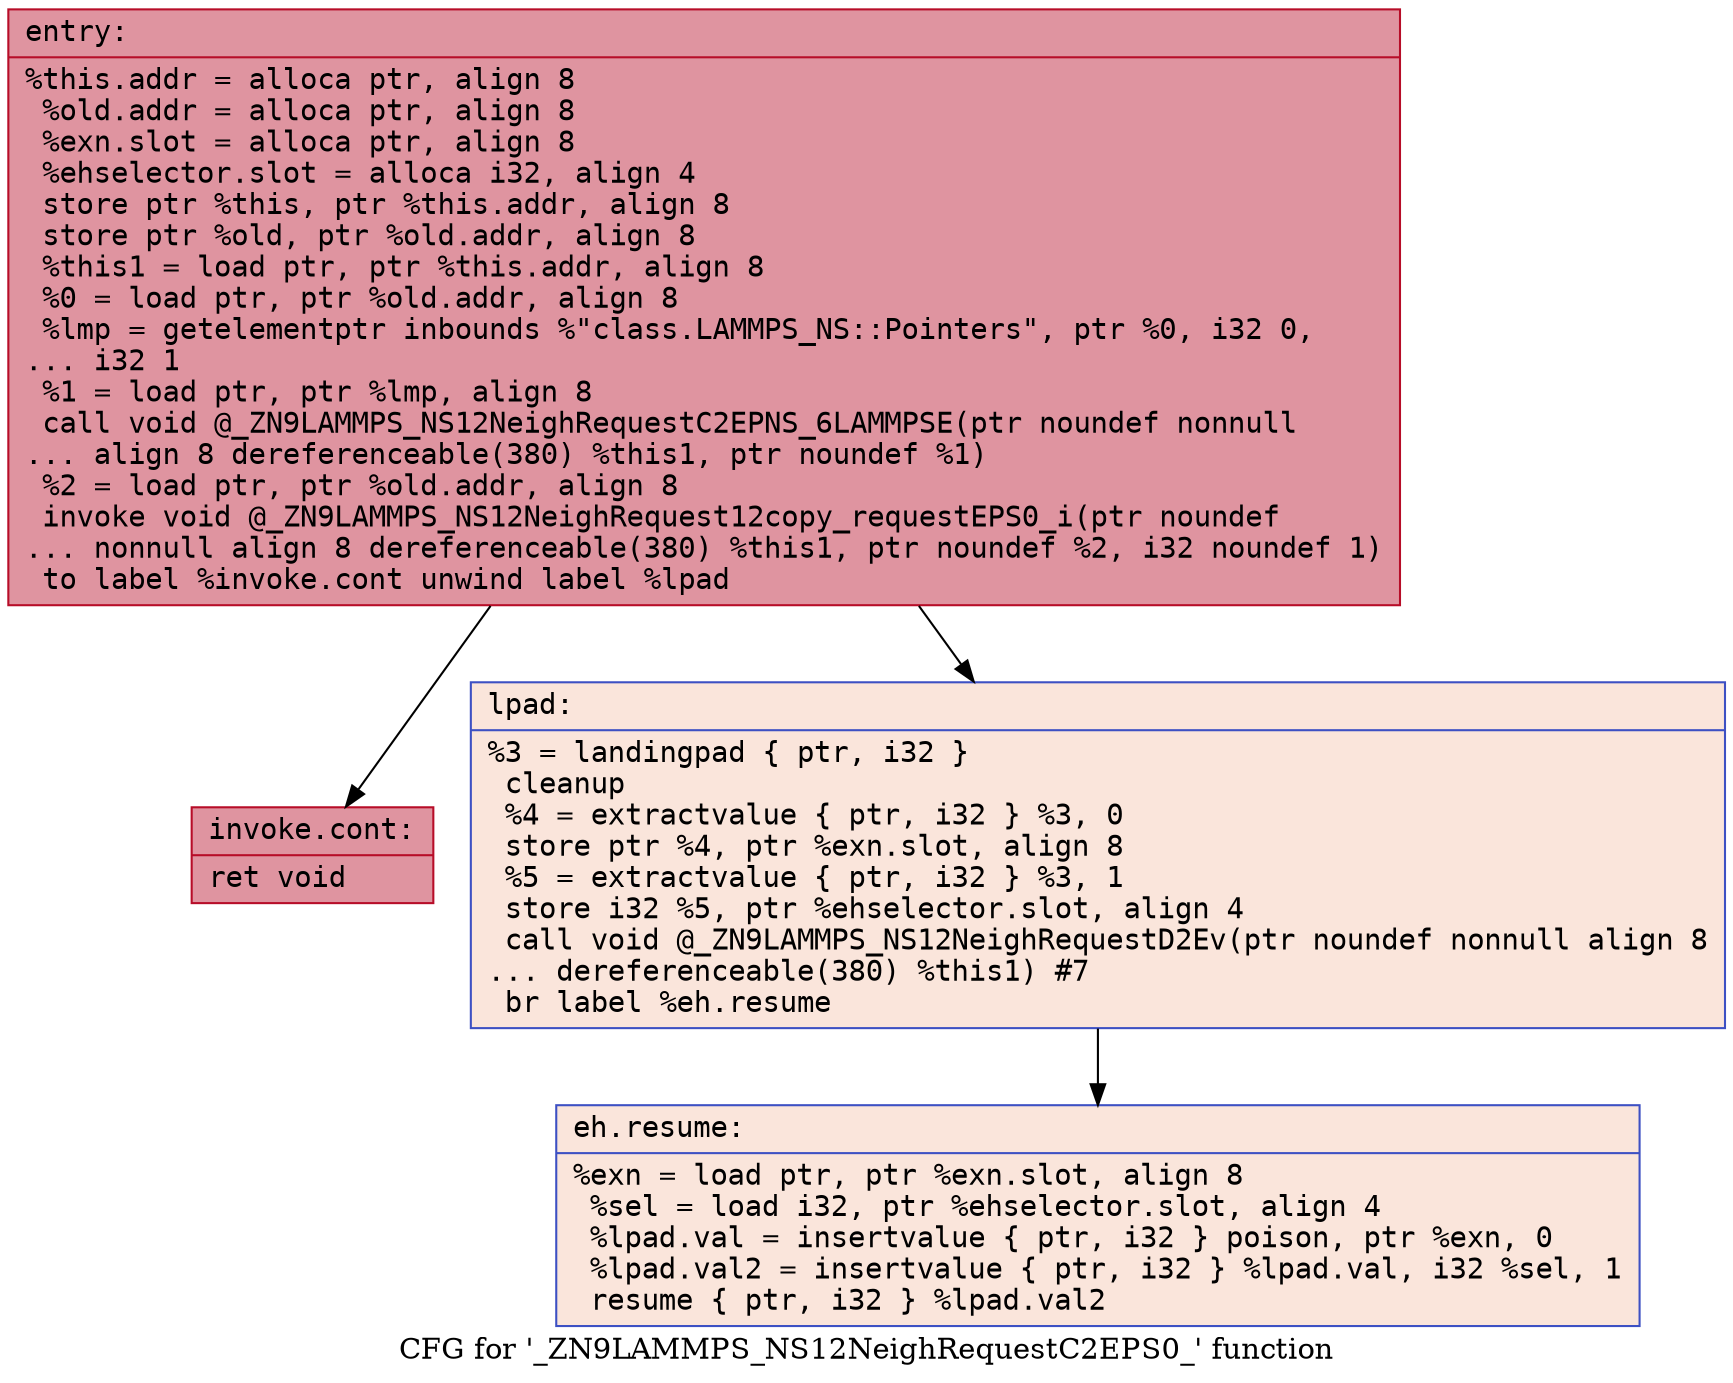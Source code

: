 digraph "CFG for '_ZN9LAMMPS_NS12NeighRequestC2EPS0_' function" {
	label="CFG for '_ZN9LAMMPS_NS12NeighRequestC2EPS0_' function";

	Node0x561f337bff30 [shape=record,color="#b70d28ff", style=filled, fillcolor="#b70d2870" fontname="Courier",label="{entry:\l|  %this.addr = alloca ptr, align 8\l  %old.addr = alloca ptr, align 8\l  %exn.slot = alloca ptr, align 8\l  %ehselector.slot = alloca i32, align 4\l  store ptr %this, ptr %this.addr, align 8\l  store ptr %old, ptr %old.addr, align 8\l  %this1 = load ptr, ptr %this.addr, align 8\l  %0 = load ptr, ptr %old.addr, align 8\l  %lmp = getelementptr inbounds %\"class.LAMMPS_NS::Pointers\", ptr %0, i32 0,\l... i32 1\l  %1 = load ptr, ptr %lmp, align 8\l  call void @_ZN9LAMMPS_NS12NeighRequestC2EPNS_6LAMMPSE(ptr noundef nonnull\l... align 8 dereferenceable(380) %this1, ptr noundef %1)\l  %2 = load ptr, ptr %old.addr, align 8\l  invoke void @_ZN9LAMMPS_NS12NeighRequest12copy_requestEPS0_i(ptr noundef\l... nonnull align 8 dereferenceable(380) %this1, ptr noundef %2, i32 noundef 1)\l          to label %invoke.cont unwind label %lpad\l}"];
	Node0x561f337bff30 -> Node0x561f337c06e0[tooltip="entry -> invoke.cont\nProbability 100.00%" ];
	Node0x561f337bff30 -> Node0x561f337c0760[tooltip="entry -> lpad\nProbability 0.00%" ];
	Node0x561f337c06e0 [shape=record,color="#b70d28ff", style=filled, fillcolor="#b70d2870" fontname="Courier",label="{invoke.cont:\l|  ret void\l}"];
	Node0x561f337c0760 [shape=record,color="#3d50c3ff", style=filled, fillcolor="#f4c5ad70" fontname="Courier",label="{lpad:\l|  %3 = landingpad \{ ptr, i32 \}\l          cleanup\l  %4 = extractvalue \{ ptr, i32 \} %3, 0\l  store ptr %4, ptr %exn.slot, align 8\l  %5 = extractvalue \{ ptr, i32 \} %3, 1\l  store i32 %5, ptr %ehselector.slot, align 4\l  call void @_ZN9LAMMPS_NS12NeighRequestD2Ev(ptr noundef nonnull align 8\l... dereferenceable(380) %this1) #7\l  br label %eh.resume\l}"];
	Node0x561f337c0760 -> Node0x561f337c0d80[tooltip="lpad -> eh.resume\nProbability 100.00%" ];
	Node0x561f337c0d80 [shape=record,color="#3d50c3ff", style=filled, fillcolor="#f4c5ad70" fontname="Courier",label="{eh.resume:\l|  %exn = load ptr, ptr %exn.slot, align 8\l  %sel = load i32, ptr %ehselector.slot, align 4\l  %lpad.val = insertvalue \{ ptr, i32 \} poison, ptr %exn, 0\l  %lpad.val2 = insertvalue \{ ptr, i32 \} %lpad.val, i32 %sel, 1\l  resume \{ ptr, i32 \} %lpad.val2\l}"];
}
